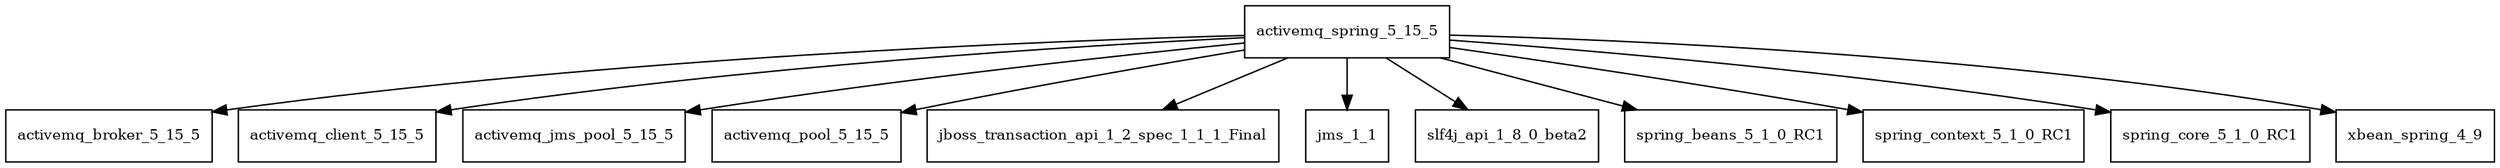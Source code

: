 digraph activemq_spring_5_15_5_dependencies {
  node [shape = box, fontsize=10.0];
  activemq_spring_5_15_5 -> activemq_broker_5_15_5;
  activemq_spring_5_15_5 -> activemq_client_5_15_5;
  activemq_spring_5_15_5 -> activemq_jms_pool_5_15_5;
  activemq_spring_5_15_5 -> activemq_pool_5_15_5;
  activemq_spring_5_15_5 -> jboss_transaction_api_1_2_spec_1_1_1_Final;
  activemq_spring_5_15_5 -> jms_1_1;
  activemq_spring_5_15_5 -> slf4j_api_1_8_0_beta2;
  activemq_spring_5_15_5 -> spring_beans_5_1_0_RC1;
  activemq_spring_5_15_5 -> spring_context_5_1_0_RC1;
  activemq_spring_5_15_5 -> spring_core_5_1_0_RC1;
  activemq_spring_5_15_5 -> xbean_spring_4_9;
}
